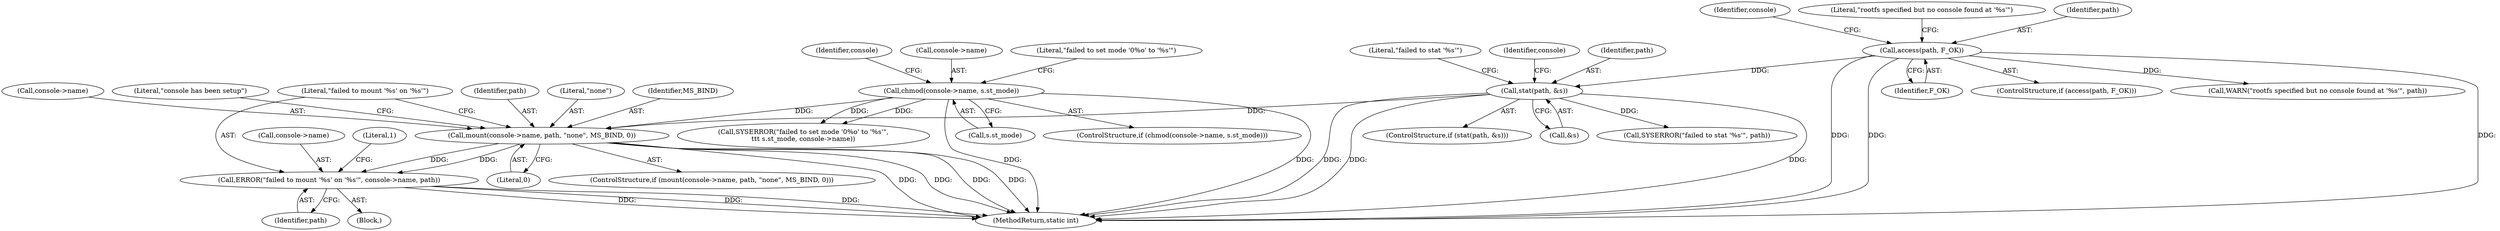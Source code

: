 digraph "1_lxc_592fd47a6245508b79fe6ac819fe6d3b2c1289be_10@pointer" {
"1000191" [label="(Call,ERROR(\"failed to mount '%s' on '%s'\", console->name, path))"];
"1000182" [label="(Call,mount(console->name, path, \"none\", MS_BIND, 0))"];
"1000162" [label="(Call,chmod(console->name, s.st_mode))"];
"1000150" [label="(Call,stat(path, &s))"];
"1000129" [label="(Call,access(path, F_OK))"];
"1000150" [label="(Call,stat(path, &s))"];
"1000204" [label="(MethodReturn,static int)"];
"1000171" [label="(Literal,\"failed to set mode '0%o' to '%s'\")"];
"1000149" [label="(ControlStructure,if (stat(path, &s)))"];
"1000141" [label="(Identifier,console)"];
"1000151" [label="(Identifier,path)"];
"1000201" [label="(Literal,\"console has been setup\")"];
"1000162" [label="(Call,chmod(console->name, s.st_mode))"];
"1000193" [label="(Call,console->name)"];
"1000156" [label="(Literal,\"failed to stat '%s'\")"];
"1000129" [label="(Call,access(path, F_OK))"];
"1000184" [label="(Identifier,console)"];
"1000164" [label="(Identifier,console)"];
"1000152" [label="(Call,&s)"];
"1000189" [label="(Literal,0)"];
"1000192" [label="(Literal,\"failed to mount '%s' on '%s'\")"];
"1000182" [label="(Call,mount(console->name, path, \"none\", MS_BIND, 0))"];
"1000163" [label="(Call,console->name)"];
"1000161" [label="(ControlStructure,if (chmod(console->name, s.st_mode)))"];
"1000186" [label="(Identifier,path)"];
"1000190" [label="(Block,)"];
"1000170" [label="(Call,SYSERROR(\"failed to set mode '0%o' to '%s'\",\n\t\t\t s.st_mode, console->name))"];
"1000131" [label="(Identifier,F_OK)"];
"1000191" [label="(Call,ERROR(\"failed to mount '%s' on '%s'\", console->name, path))"];
"1000166" [label="(Call,s.st_mode)"];
"1000188" [label="(Identifier,MS_BIND)"];
"1000187" [label="(Literal,\"none\")"];
"1000155" [label="(Call,SYSERROR(\"failed to stat '%s'\", path))"];
"1000183" [label="(Call,console->name)"];
"1000128" [label="(ControlStructure,if (access(path, F_OK)))"];
"1000133" [label="(Call,WARN(\"rootfs specified but no console found at '%s'\", path))"];
"1000199" [label="(Literal,1)"];
"1000134" [label="(Literal,\"rootfs specified but no console found at '%s'\")"];
"1000196" [label="(Identifier,path)"];
"1000181" [label="(ControlStructure,if (mount(console->name, path, \"none\", MS_BIND, 0)))"];
"1000130" [label="(Identifier,path)"];
"1000191" -> "1000190"  [label="AST: "];
"1000191" -> "1000196"  [label="CFG: "];
"1000192" -> "1000191"  [label="AST: "];
"1000193" -> "1000191"  [label="AST: "];
"1000196" -> "1000191"  [label="AST: "];
"1000199" -> "1000191"  [label="CFG: "];
"1000191" -> "1000204"  [label="DDG: "];
"1000191" -> "1000204"  [label="DDG: "];
"1000191" -> "1000204"  [label="DDG: "];
"1000182" -> "1000191"  [label="DDG: "];
"1000182" -> "1000191"  [label="DDG: "];
"1000182" -> "1000181"  [label="AST: "];
"1000182" -> "1000189"  [label="CFG: "];
"1000183" -> "1000182"  [label="AST: "];
"1000186" -> "1000182"  [label="AST: "];
"1000187" -> "1000182"  [label="AST: "];
"1000188" -> "1000182"  [label="AST: "];
"1000189" -> "1000182"  [label="AST: "];
"1000192" -> "1000182"  [label="CFG: "];
"1000201" -> "1000182"  [label="CFG: "];
"1000182" -> "1000204"  [label="DDG: "];
"1000182" -> "1000204"  [label="DDG: "];
"1000182" -> "1000204"  [label="DDG: "];
"1000182" -> "1000204"  [label="DDG: "];
"1000162" -> "1000182"  [label="DDG: "];
"1000150" -> "1000182"  [label="DDG: "];
"1000162" -> "1000161"  [label="AST: "];
"1000162" -> "1000166"  [label="CFG: "];
"1000163" -> "1000162"  [label="AST: "];
"1000166" -> "1000162"  [label="AST: "];
"1000171" -> "1000162"  [label="CFG: "];
"1000184" -> "1000162"  [label="CFG: "];
"1000162" -> "1000204"  [label="DDG: "];
"1000162" -> "1000204"  [label="DDG: "];
"1000162" -> "1000170"  [label="DDG: "];
"1000162" -> "1000170"  [label="DDG: "];
"1000150" -> "1000149"  [label="AST: "];
"1000150" -> "1000152"  [label="CFG: "];
"1000151" -> "1000150"  [label="AST: "];
"1000152" -> "1000150"  [label="AST: "];
"1000156" -> "1000150"  [label="CFG: "];
"1000164" -> "1000150"  [label="CFG: "];
"1000150" -> "1000204"  [label="DDG: "];
"1000150" -> "1000204"  [label="DDG: "];
"1000150" -> "1000204"  [label="DDG: "];
"1000129" -> "1000150"  [label="DDG: "];
"1000150" -> "1000155"  [label="DDG: "];
"1000129" -> "1000128"  [label="AST: "];
"1000129" -> "1000131"  [label="CFG: "];
"1000130" -> "1000129"  [label="AST: "];
"1000131" -> "1000129"  [label="AST: "];
"1000134" -> "1000129"  [label="CFG: "];
"1000141" -> "1000129"  [label="CFG: "];
"1000129" -> "1000204"  [label="DDG: "];
"1000129" -> "1000204"  [label="DDG: "];
"1000129" -> "1000204"  [label="DDG: "];
"1000129" -> "1000133"  [label="DDG: "];
}
